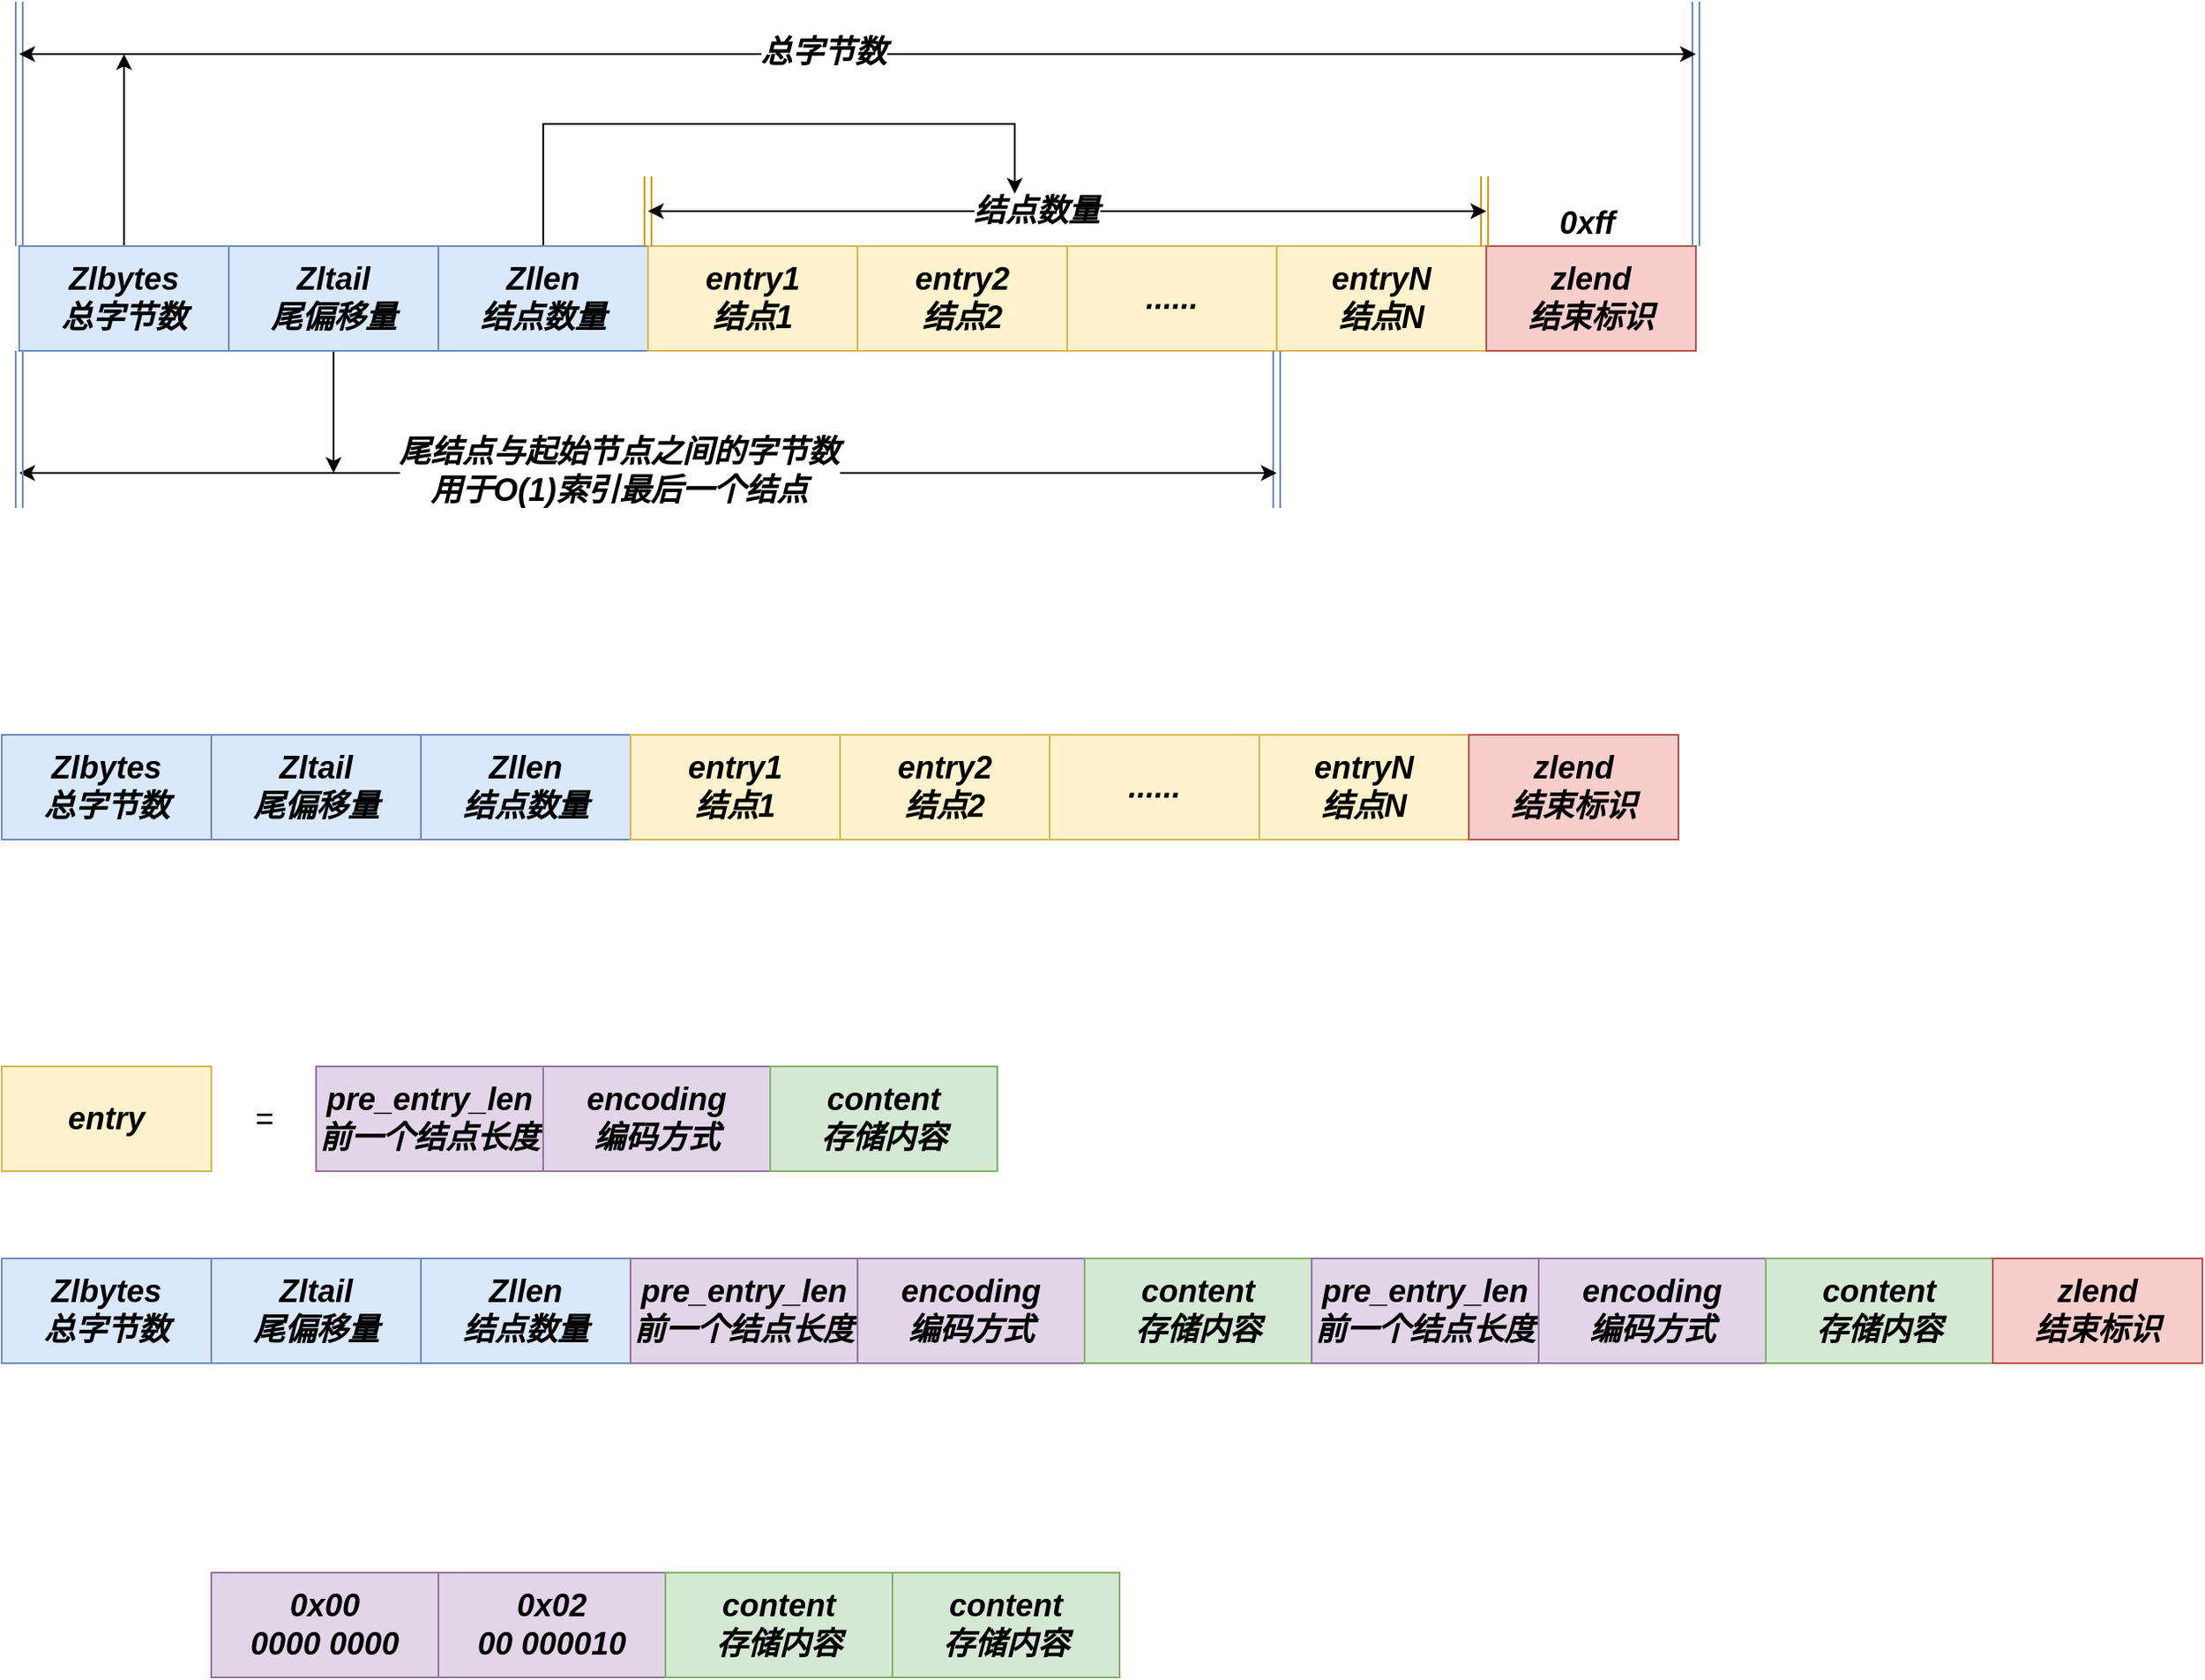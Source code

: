 <mxfile version="20.0.1" type="github">
  <diagram id="veXu0EyfwMcHBt0nUoMI" name="Page-1">
    <mxGraphModel dx="1422" dy="839" grid="1" gridSize="10" guides="1" tooltips="1" connect="1" arrows="1" fold="1" page="1" pageScale="1" pageWidth="2339" pageHeight="3300" math="0" shadow="0">
      <root>
        <mxCell id="0" />
        <mxCell id="1" parent="0" />
        <mxCell id="dEzR0BeDHIfb-6gH03Ru-17" style="edgeStyle=orthogonalEdgeStyle;rounded=0;orthogonalLoop=1;jettySize=auto;html=1;fontSize=18;" edge="1" parent="1" source="dEzR0BeDHIfb-6gH03Ru-1">
          <mxGeometry relative="1" as="geometry">
            <mxPoint x="310" y="470" as="targetPoint" />
          </mxGeometry>
        </mxCell>
        <mxCell id="dEzR0BeDHIfb-6gH03Ru-1" value="&lt;b&gt;&lt;i&gt;&lt;font style=&quot;font-size: 18px;&quot;&gt;Zlbytes&lt;br&gt;总字节数&lt;br&gt;&lt;/font&gt;&lt;/i&gt;&lt;/b&gt;" style="rounded=0;whiteSpace=wrap;html=1;fillColor=#dae8fc;strokeColor=#6c8ebf;" vertex="1" parent="1">
          <mxGeometry x="250" y="580" width="120" height="60" as="geometry" />
        </mxCell>
        <mxCell id="dEzR0BeDHIfb-6gH03Ru-16" style="edgeStyle=orthogonalEdgeStyle;rounded=0;orthogonalLoop=1;jettySize=auto;html=1;fontSize=18;" edge="1" parent="1" source="dEzR0BeDHIfb-6gH03Ru-2">
          <mxGeometry relative="1" as="geometry">
            <mxPoint x="430" y="710" as="targetPoint" />
          </mxGeometry>
        </mxCell>
        <mxCell id="dEzR0BeDHIfb-6gH03Ru-2" value="&lt;b&gt;&lt;i&gt;&lt;font style=&quot;font-size: 18px;&quot;&gt;Zltail&lt;br&gt;尾偏移量&lt;br&gt;&lt;/font&gt;&lt;/i&gt;&lt;/b&gt;" style="rounded=0;whiteSpace=wrap;html=1;fillColor=#dae8fc;strokeColor=#6c8ebf;" vertex="1" parent="1">
          <mxGeometry x="370" y="580" width="120" height="60" as="geometry" />
        </mxCell>
        <mxCell id="dEzR0BeDHIfb-6gH03Ru-25" style="edgeStyle=orthogonalEdgeStyle;rounded=0;orthogonalLoop=1;jettySize=auto;html=1;fontSize=18;" edge="1" parent="1" source="dEzR0BeDHIfb-6gH03Ru-3">
          <mxGeometry relative="1" as="geometry">
            <mxPoint x="820.0" y="550" as="targetPoint" />
            <Array as="points">
              <mxPoint x="550" y="510" />
              <mxPoint x="820" y="510" />
            </Array>
          </mxGeometry>
        </mxCell>
        <mxCell id="dEzR0BeDHIfb-6gH03Ru-3" value="&lt;b&gt;&lt;i&gt;&lt;font style=&quot;font-size: 18px;&quot;&gt;Zllen&lt;br&gt;结点数量&lt;br&gt;&lt;/font&gt;&lt;/i&gt;&lt;/b&gt;" style="rounded=0;whiteSpace=wrap;html=1;fillColor=#dae8fc;strokeColor=#6c8ebf;" vertex="1" parent="1">
          <mxGeometry x="490" y="580" width="120" height="60" as="geometry" />
        </mxCell>
        <mxCell id="dEzR0BeDHIfb-6gH03Ru-4" value="&lt;b&gt;&lt;i&gt;entry1&lt;br&gt;结点1&lt;br&gt;&lt;/i&gt;&lt;/b&gt;" style="rounded=0;whiteSpace=wrap;html=1;fontSize=18;fillColor=#fff2cc;strokeColor=#d6b656;" vertex="1" parent="1">
          <mxGeometry x="610" y="580" width="120" height="60" as="geometry" />
        </mxCell>
        <mxCell id="dEzR0BeDHIfb-6gH03Ru-5" value="&lt;b&gt;&lt;i&gt;entry2&lt;br&gt;结点2&lt;br&gt;&lt;/i&gt;&lt;/b&gt;" style="rounded=0;whiteSpace=wrap;html=1;fontSize=18;fillColor=#fff2cc;strokeColor=#d6b656;" vertex="1" parent="1">
          <mxGeometry x="730" y="580" width="120" height="60" as="geometry" />
        </mxCell>
        <mxCell id="dEzR0BeDHIfb-6gH03Ru-6" value="&lt;b&gt;&lt;i&gt;......&lt;br&gt;&lt;/i&gt;&lt;/b&gt;" style="rounded=0;whiteSpace=wrap;html=1;fontSize=18;fillColor=#fff2cc;strokeColor=#d6b656;" vertex="1" parent="1">
          <mxGeometry x="850" y="580" width="120" height="60" as="geometry" />
        </mxCell>
        <mxCell id="dEzR0BeDHIfb-6gH03Ru-7" value="&lt;b&gt;&lt;i&gt;entryN&lt;br&gt;结点N&lt;br&gt;&lt;/i&gt;&lt;/b&gt;" style="rounded=0;whiteSpace=wrap;html=1;fontSize=18;fillColor=#fff2cc;strokeColor=#d6b656;" vertex="1" parent="1">
          <mxGeometry x="970" y="580" width="120" height="60" as="geometry" />
        </mxCell>
        <mxCell id="dEzR0BeDHIfb-6gH03Ru-8" value="&lt;b&gt;&lt;i&gt;zlend&lt;br&gt;结束标识&lt;/i&gt;&lt;/b&gt;&lt;b&gt;&lt;i&gt;&lt;br&gt;&lt;/i&gt;&lt;/b&gt;" style="rounded=0;whiteSpace=wrap;html=1;fontSize=18;fillColor=#f8cecc;strokeColor=#b85450;" vertex="1" parent="1">
          <mxGeometry x="1090" y="580" width="120" height="60" as="geometry" />
        </mxCell>
        <mxCell id="dEzR0BeDHIfb-6gH03Ru-9" value="" style="shape=link;html=1;rounded=0;fontSize=18;fillColor=#dae8fc;strokeColor=#6c8ebf;" edge="1" parent="1">
          <mxGeometry width="100" relative="1" as="geometry">
            <mxPoint x="250" y="440" as="sourcePoint" />
            <mxPoint x="250" y="580" as="targetPoint" />
          </mxGeometry>
        </mxCell>
        <mxCell id="dEzR0BeDHIfb-6gH03Ru-10" value="" style="shape=link;html=1;rounded=0;fontSize=18;fillColor=#dae8fc;strokeColor=#6c8ebf;" edge="1" parent="1">
          <mxGeometry width="100" relative="1" as="geometry">
            <mxPoint x="1210" y="440" as="sourcePoint" />
            <mxPoint x="1210" y="580" as="targetPoint" />
          </mxGeometry>
        </mxCell>
        <mxCell id="dEzR0BeDHIfb-6gH03Ru-11" value="" style="endArrow=classic;startArrow=classic;html=1;rounded=0;fontSize=18;" edge="1" parent="1">
          <mxGeometry width="50" height="50" relative="1" as="geometry">
            <mxPoint x="250" y="470" as="sourcePoint" />
            <mxPoint x="1210" y="470" as="targetPoint" />
          </mxGeometry>
        </mxCell>
        <mxCell id="dEzR0BeDHIfb-6gH03Ru-12" value="&lt;b&gt;&lt;i&gt;总字节数&lt;/i&gt;&lt;/b&gt;" style="edgeLabel;html=1;align=center;verticalAlign=middle;resizable=0;points=[];fontSize=18;" vertex="1" connectable="0" parent="dEzR0BeDHIfb-6gH03Ru-11">
          <mxGeometry x="-0.021" y="-6" relative="1" as="geometry">
            <mxPoint x="-10" y="-7" as="offset" />
          </mxGeometry>
        </mxCell>
        <mxCell id="dEzR0BeDHIfb-6gH03Ru-13" value="" style="shape=link;html=1;rounded=0;fontSize=18;fillColor=#dae8fc;strokeColor=#6c8ebf;" edge="1" parent="1">
          <mxGeometry width="100" relative="1" as="geometry">
            <mxPoint x="970" y="640" as="sourcePoint" />
            <mxPoint x="970" y="730" as="targetPoint" />
          </mxGeometry>
        </mxCell>
        <mxCell id="dEzR0BeDHIfb-6gH03Ru-14" value="" style="endArrow=classic;startArrow=classic;html=1;rounded=0;fontSize=18;" edge="1" parent="1">
          <mxGeometry width="50" height="50" relative="1" as="geometry">
            <mxPoint x="250" y="710" as="sourcePoint" />
            <mxPoint x="970" y="710" as="targetPoint" />
          </mxGeometry>
        </mxCell>
        <mxCell id="dEzR0BeDHIfb-6gH03Ru-15" value="&lt;b&gt;&lt;i&gt;尾结点与起始节点之间的字节数&lt;br&gt;用于O(1)索引最后一个结点&lt;br&gt;&lt;/i&gt;&lt;/b&gt;" style="edgeLabel;html=1;align=center;verticalAlign=middle;resizable=0;points=[];fontSize=18;" vertex="1" connectable="0" parent="dEzR0BeDHIfb-6gH03Ru-14">
          <mxGeometry x="-0.021" y="-6" relative="1" as="geometry">
            <mxPoint x="-10" y="-7" as="offset" />
          </mxGeometry>
        </mxCell>
        <mxCell id="dEzR0BeDHIfb-6gH03Ru-19" value="" style="shape=link;html=1;rounded=0;fontSize=18;fillColor=#ffe6cc;strokeColor=#d79b00;" edge="1" parent="1">
          <mxGeometry width="100" relative="1" as="geometry">
            <mxPoint x="610" y="540" as="sourcePoint" />
            <mxPoint x="610" y="580" as="targetPoint" />
          </mxGeometry>
        </mxCell>
        <mxCell id="dEzR0BeDHIfb-6gH03Ru-20" value="" style="shape=link;html=1;rounded=0;fontSize=18;fillColor=#ffe6cc;strokeColor=#d79b00;" edge="1" parent="1">
          <mxGeometry width="100" relative="1" as="geometry">
            <mxPoint x="1089" y="540" as="sourcePoint" />
            <mxPoint x="1089" y="580" as="targetPoint" />
          </mxGeometry>
        </mxCell>
        <mxCell id="dEzR0BeDHIfb-6gH03Ru-21" value="" style="endArrow=classic;startArrow=classic;html=1;rounded=0;fontSize=18;" edge="1" parent="1">
          <mxGeometry width="50" height="50" relative="1" as="geometry">
            <mxPoint x="610" y="560" as="sourcePoint" />
            <mxPoint x="1090" y="560" as="targetPoint" />
            <Array as="points">
              <mxPoint x="860" y="560" />
            </Array>
          </mxGeometry>
        </mxCell>
        <mxCell id="dEzR0BeDHIfb-6gH03Ru-24" value="&lt;b&gt;&lt;i&gt;结点数量&lt;/i&gt;&lt;/b&gt;" style="edgeLabel;html=1;align=center;verticalAlign=middle;resizable=0;points=[];fontSize=18;" vertex="1" connectable="0" parent="dEzR0BeDHIfb-6gH03Ru-21">
          <mxGeometry x="-0.077" relative="1" as="geometry">
            <mxPoint as="offset" />
          </mxGeometry>
        </mxCell>
        <mxCell id="dEzR0BeDHIfb-6gH03Ru-26" value="&lt;div style=&quot;text-align: center;&quot;&gt;&lt;span style=&quot;background-color: initial;&quot;&gt;&lt;b&gt;&lt;i&gt;0xff&lt;/i&gt;&lt;/b&gt;&lt;/span&gt;&lt;/div&gt;" style="text;whiteSpace=wrap;html=1;fontSize=18;" vertex="1" parent="1">
          <mxGeometry x="1130" y="550" width="40" height="30" as="geometry" />
        </mxCell>
        <mxCell id="dEzR0BeDHIfb-6gH03Ru-27" value="" style="shape=link;html=1;rounded=0;fontSize=18;fillColor=#dae8fc;strokeColor=#6c8ebf;" edge="1" parent="1">
          <mxGeometry width="100" relative="1" as="geometry">
            <mxPoint x="250" y="640" as="sourcePoint" />
            <mxPoint x="250" y="730" as="targetPoint" />
          </mxGeometry>
        </mxCell>
        <mxCell id="dEzR0BeDHIfb-6gH03Ru-28" value="&lt;b&gt;&lt;i&gt;&lt;font style=&quot;font-size: 18px;&quot;&gt;Zlbytes&lt;br&gt;总字节数&lt;br&gt;&lt;/font&gt;&lt;/i&gt;&lt;/b&gt;" style="rounded=0;whiteSpace=wrap;html=1;fillColor=#dae8fc;strokeColor=#6c8ebf;" vertex="1" parent="1">
          <mxGeometry x="240" y="860" width="120" height="60" as="geometry" />
        </mxCell>
        <mxCell id="dEzR0BeDHIfb-6gH03Ru-29" value="&lt;b&gt;&lt;i&gt;&lt;font style=&quot;font-size: 18px;&quot;&gt;Zltail&lt;br&gt;尾偏移量&lt;br&gt;&lt;/font&gt;&lt;/i&gt;&lt;/b&gt;" style="rounded=0;whiteSpace=wrap;html=1;fillColor=#dae8fc;strokeColor=#6c8ebf;" vertex="1" parent="1">
          <mxGeometry x="360" y="860" width="120" height="60" as="geometry" />
        </mxCell>
        <mxCell id="dEzR0BeDHIfb-6gH03Ru-30" value="&lt;b&gt;&lt;i&gt;&lt;font style=&quot;font-size: 18px;&quot;&gt;Zllen&lt;br&gt;结点数量&lt;br&gt;&lt;/font&gt;&lt;/i&gt;&lt;/b&gt;" style="rounded=0;whiteSpace=wrap;html=1;fillColor=#dae8fc;strokeColor=#6c8ebf;" vertex="1" parent="1">
          <mxGeometry x="480" y="860" width="120" height="60" as="geometry" />
        </mxCell>
        <mxCell id="dEzR0BeDHIfb-6gH03Ru-31" value="&lt;b&gt;&lt;i&gt;entry1&lt;br&gt;结点1&lt;br&gt;&lt;/i&gt;&lt;/b&gt;" style="rounded=0;whiteSpace=wrap;html=1;fontSize=18;fillColor=#fff2cc;strokeColor=#d6b656;" vertex="1" parent="1">
          <mxGeometry x="600" y="860" width="120" height="60" as="geometry" />
        </mxCell>
        <mxCell id="dEzR0BeDHIfb-6gH03Ru-32" value="&lt;b&gt;&lt;i&gt;entry2&lt;br&gt;结点2&lt;br&gt;&lt;/i&gt;&lt;/b&gt;" style="rounded=0;whiteSpace=wrap;html=1;fontSize=18;fillColor=#fff2cc;strokeColor=#d6b656;" vertex="1" parent="1">
          <mxGeometry x="720" y="860" width="120" height="60" as="geometry" />
        </mxCell>
        <mxCell id="dEzR0BeDHIfb-6gH03Ru-33" value="&lt;b&gt;&lt;i&gt;......&lt;br&gt;&lt;/i&gt;&lt;/b&gt;" style="rounded=0;whiteSpace=wrap;html=1;fontSize=18;fillColor=#fff2cc;strokeColor=#d6b656;" vertex="1" parent="1">
          <mxGeometry x="840" y="860" width="120" height="60" as="geometry" />
        </mxCell>
        <mxCell id="dEzR0BeDHIfb-6gH03Ru-34" value="&lt;b&gt;&lt;i&gt;entryN&lt;br&gt;结点N&lt;br&gt;&lt;/i&gt;&lt;/b&gt;" style="rounded=0;whiteSpace=wrap;html=1;fontSize=18;fillColor=#fff2cc;strokeColor=#d6b656;" vertex="1" parent="1">
          <mxGeometry x="960" y="860" width="120" height="60" as="geometry" />
        </mxCell>
        <mxCell id="dEzR0BeDHIfb-6gH03Ru-35" value="&lt;b&gt;&lt;i&gt;zlend&lt;br&gt;结束标识&lt;/i&gt;&lt;/b&gt;&lt;b&gt;&lt;i&gt;&lt;br&gt;&lt;/i&gt;&lt;/b&gt;" style="rounded=0;whiteSpace=wrap;html=1;fontSize=18;fillColor=#f8cecc;strokeColor=#b85450;" vertex="1" parent="1">
          <mxGeometry x="1080" y="860" width="120" height="60" as="geometry" />
        </mxCell>
        <mxCell id="dEzR0BeDHIfb-6gH03Ru-38" value="&lt;b&gt;&lt;i&gt;entry&lt;br&gt;&lt;/i&gt;&lt;/b&gt;" style="rounded=0;whiteSpace=wrap;html=1;fontSize=18;fillColor=#fff2cc;strokeColor=#d6b656;" vertex="1" parent="1">
          <mxGeometry x="240" y="1050" width="120" height="60" as="geometry" />
        </mxCell>
        <mxCell id="dEzR0BeDHIfb-6gH03Ru-39" value="=" style="text;html=1;align=center;verticalAlign=middle;resizable=0;points=[];autosize=1;strokeColor=none;fillColor=none;fontSize=18;" vertex="1" parent="1">
          <mxGeometry x="375" y="1065" width="30" height="30" as="geometry" />
        </mxCell>
        <mxCell id="dEzR0BeDHIfb-6gH03Ru-40" value="&lt;b&gt;&lt;i&gt;pre_entry_len&lt;br&gt;前一个结点长度&lt;br&gt;&lt;/i&gt;&lt;/b&gt;" style="rounded=0;whiteSpace=wrap;html=1;fontSize=18;fillColor=#e1d5e7;strokeColor=#9673a6;" vertex="1" parent="1">
          <mxGeometry x="420" y="1050" width="130" height="60" as="geometry" />
        </mxCell>
        <mxCell id="dEzR0BeDHIfb-6gH03Ru-41" value="&lt;b&gt;&lt;i&gt;encoding&lt;br&gt;编码方式&lt;br&gt;&lt;/i&gt;&lt;/b&gt;" style="rounded=0;whiteSpace=wrap;html=1;fontSize=18;fillColor=#e1d5e7;strokeColor=#9673a6;" vertex="1" parent="1">
          <mxGeometry x="550" y="1050" width="130" height="60" as="geometry" />
        </mxCell>
        <mxCell id="dEzR0BeDHIfb-6gH03Ru-42" value="&lt;b&gt;&lt;i&gt;content&lt;br&gt;存储内容&lt;br&gt;&lt;/i&gt;&lt;/b&gt;" style="rounded=0;whiteSpace=wrap;html=1;fontSize=18;fillColor=#d5e8d4;strokeColor=#82b366;" vertex="1" parent="1">
          <mxGeometry x="680" y="1050" width="130" height="60" as="geometry" />
        </mxCell>
        <mxCell id="dEzR0BeDHIfb-6gH03Ru-43" value="&lt;b&gt;&lt;i&gt;&lt;font style=&quot;font-size: 18px;&quot;&gt;Zlbytes&lt;br&gt;总字节数&lt;br&gt;&lt;/font&gt;&lt;/i&gt;&lt;/b&gt;" style="rounded=0;whiteSpace=wrap;html=1;fillColor=#dae8fc;strokeColor=#6c8ebf;" vertex="1" parent="1">
          <mxGeometry x="240" y="1160" width="120" height="60" as="geometry" />
        </mxCell>
        <mxCell id="dEzR0BeDHIfb-6gH03Ru-44" value="&lt;b&gt;&lt;i&gt;&lt;font style=&quot;font-size: 18px;&quot;&gt;Zltail&lt;br&gt;尾偏移量&lt;br&gt;&lt;/font&gt;&lt;/i&gt;&lt;/b&gt;" style="rounded=0;whiteSpace=wrap;html=1;fillColor=#dae8fc;strokeColor=#6c8ebf;" vertex="1" parent="1">
          <mxGeometry x="360" y="1160" width="120" height="60" as="geometry" />
        </mxCell>
        <mxCell id="dEzR0BeDHIfb-6gH03Ru-45" value="&lt;b&gt;&lt;i&gt;&lt;font style=&quot;font-size: 18px;&quot;&gt;Zllen&lt;br&gt;结点数量&lt;br&gt;&lt;/font&gt;&lt;/i&gt;&lt;/b&gt;" style="rounded=0;whiteSpace=wrap;html=1;fillColor=#dae8fc;strokeColor=#6c8ebf;" vertex="1" parent="1">
          <mxGeometry x="480" y="1160" width="120" height="60" as="geometry" />
        </mxCell>
        <mxCell id="dEzR0BeDHIfb-6gH03Ru-46" value="&lt;b&gt;&lt;i&gt;pre_entry_len&lt;br&gt;前一个结点长度&lt;br&gt;&lt;/i&gt;&lt;/b&gt;" style="rounded=0;whiteSpace=wrap;html=1;fontSize=18;fillColor=#e1d5e7;strokeColor=#9673a6;" vertex="1" parent="1">
          <mxGeometry x="600" y="1160" width="130" height="60" as="geometry" />
        </mxCell>
        <mxCell id="dEzR0BeDHIfb-6gH03Ru-47" value="&lt;b&gt;&lt;i&gt;encoding&lt;br&gt;编码方式&lt;br&gt;&lt;/i&gt;&lt;/b&gt;" style="rounded=0;whiteSpace=wrap;html=1;fontSize=18;fillColor=#e1d5e7;strokeColor=#9673a6;" vertex="1" parent="1">
          <mxGeometry x="730" y="1160" width="130" height="60" as="geometry" />
        </mxCell>
        <mxCell id="dEzR0BeDHIfb-6gH03Ru-48" value="&lt;b&gt;&lt;i&gt;content&lt;br&gt;存储内容&lt;br&gt;&lt;/i&gt;&lt;/b&gt;" style="rounded=0;whiteSpace=wrap;html=1;fontSize=18;fillColor=#d5e8d4;strokeColor=#82b366;" vertex="1" parent="1">
          <mxGeometry x="860" y="1160" width="130" height="60" as="geometry" />
        </mxCell>
        <mxCell id="dEzR0BeDHIfb-6gH03Ru-49" value="&lt;b&gt;&lt;i&gt;pre_entry_len&lt;br&gt;前一个结点长度&lt;br&gt;&lt;/i&gt;&lt;/b&gt;" style="rounded=0;whiteSpace=wrap;html=1;fontSize=18;fillColor=#e1d5e7;strokeColor=#9673a6;" vertex="1" parent="1">
          <mxGeometry x="990" y="1160" width="130" height="60" as="geometry" />
        </mxCell>
        <mxCell id="dEzR0BeDHIfb-6gH03Ru-50" value="&lt;b&gt;&lt;i&gt;encoding&lt;br&gt;编码方式&lt;br&gt;&lt;/i&gt;&lt;/b&gt;" style="rounded=0;whiteSpace=wrap;html=1;fontSize=18;fillColor=#e1d5e7;strokeColor=#9673a6;" vertex="1" parent="1">
          <mxGeometry x="1120" y="1160" width="130" height="60" as="geometry" />
        </mxCell>
        <mxCell id="dEzR0BeDHIfb-6gH03Ru-51" value="&lt;b&gt;&lt;i&gt;content&lt;br&gt;存储内容&lt;br&gt;&lt;/i&gt;&lt;/b&gt;" style="rounded=0;whiteSpace=wrap;html=1;fontSize=18;fillColor=#d5e8d4;strokeColor=#82b366;" vertex="1" parent="1">
          <mxGeometry x="1250" y="1160" width="130" height="60" as="geometry" />
        </mxCell>
        <mxCell id="dEzR0BeDHIfb-6gH03Ru-52" value="&lt;b&gt;&lt;i&gt;zlend&lt;br&gt;结束标识&lt;/i&gt;&lt;/b&gt;&lt;b&gt;&lt;i&gt;&lt;br&gt;&lt;/i&gt;&lt;/b&gt;" style="rounded=0;whiteSpace=wrap;html=1;fontSize=18;fillColor=#f8cecc;strokeColor=#b85450;" vertex="1" parent="1">
          <mxGeometry x="1380" y="1160" width="120" height="60" as="geometry" />
        </mxCell>
        <mxCell id="dEzR0BeDHIfb-6gH03Ru-53" value="&lt;b&gt;&lt;i&gt;0x00&lt;br&gt;0000 0000&lt;br&gt;&lt;/i&gt;&lt;/b&gt;" style="rounded=0;whiteSpace=wrap;html=1;fontSize=18;fillColor=#e1d5e7;strokeColor=#9673a6;" vertex="1" parent="1">
          <mxGeometry x="360" y="1340" width="130" height="60" as="geometry" />
        </mxCell>
        <mxCell id="dEzR0BeDHIfb-6gH03Ru-54" value="&lt;b&gt;&lt;i&gt;0x02&lt;br&gt;00 000010&lt;br&gt;&lt;/i&gt;&lt;/b&gt;" style="rounded=0;whiteSpace=wrap;html=1;fontSize=18;fillColor=#e1d5e7;strokeColor=#9673a6;" vertex="1" parent="1">
          <mxGeometry x="490" y="1340" width="130" height="60" as="geometry" />
        </mxCell>
        <mxCell id="dEzR0BeDHIfb-6gH03Ru-55" value="&lt;b&gt;&lt;i&gt;content&lt;br&gt;存储内容&lt;br&gt;&lt;/i&gt;&lt;/b&gt;" style="rounded=0;whiteSpace=wrap;html=1;fontSize=18;fillColor=#d5e8d4;strokeColor=#82b366;" vertex="1" parent="1">
          <mxGeometry x="620" y="1340" width="130" height="60" as="geometry" />
        </mxCell>
        <mxCell id="dEzR0BeDHIfb-6gH03Ru-56" value="&lt;b&gt;&lt;i&gt;content&lt;br&gt;存储内容&lt;br&gt;&lt;/i&gt;&lt;/b&gt;" style="rounded=0;whiteSpace=wrap;html=1;fontSize=18;fillColor=#d5e8d4;strokeColor=#82b366;" vertex="1" parent="1">
          <mxGeometry x="750" y="1340" width="130" height="60" as="geometry" />
        </mxCell>
      </root>
    </mxGraphModel>
  </diagram>
</mxfile>
